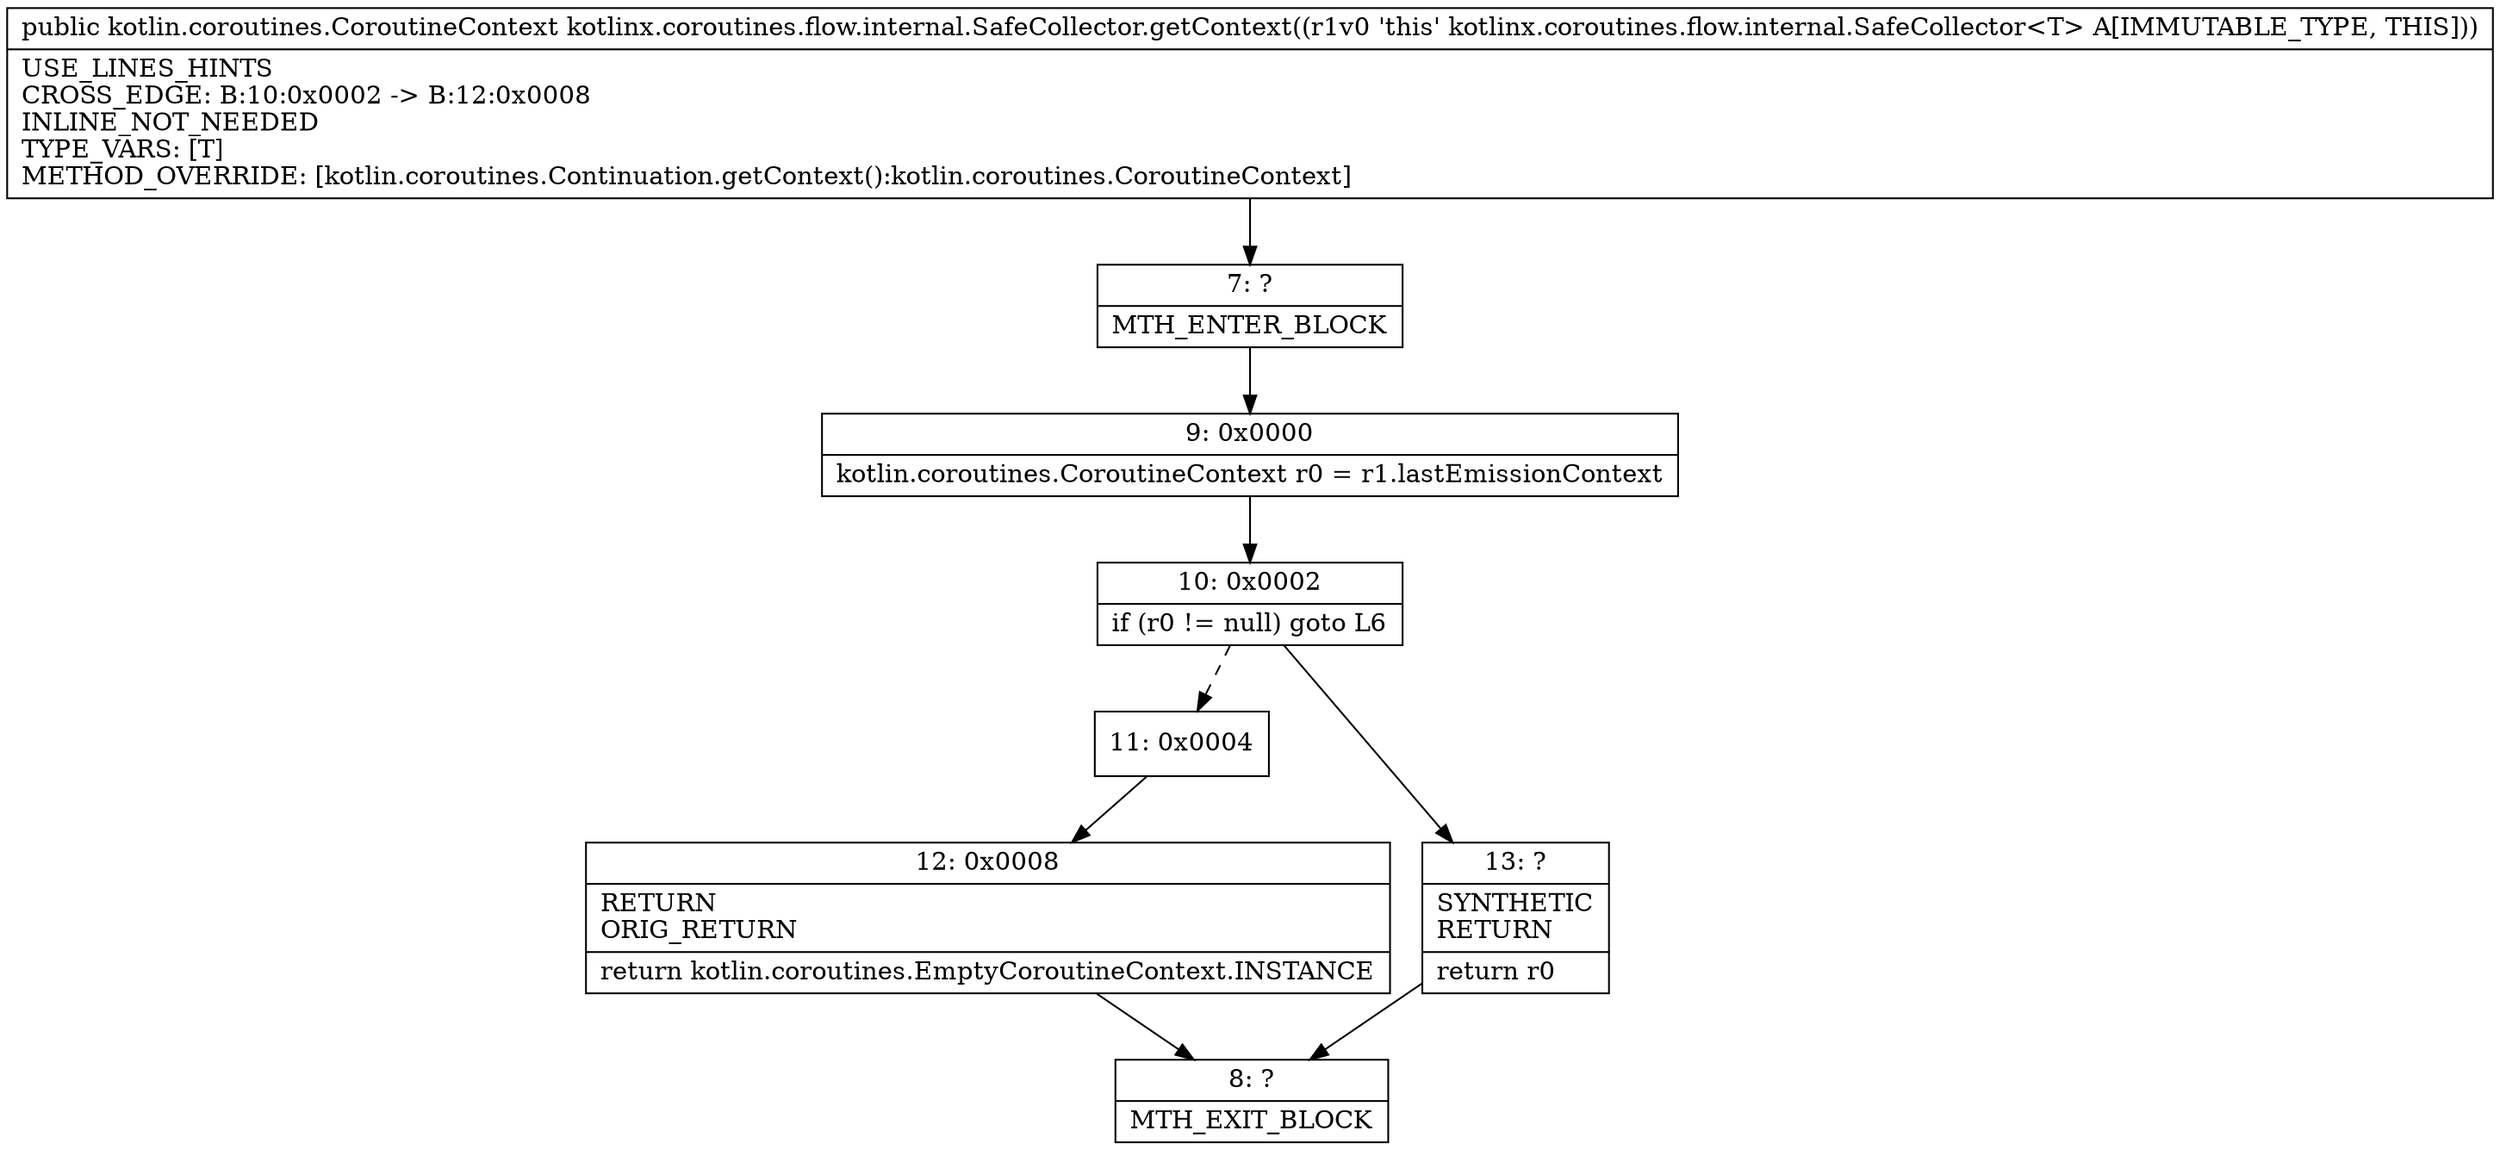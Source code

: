 digraph "CFG forkotlinx.coroutines.flow.internal.SafeCollector.getContext()Lkotlin\/coroutines\/CoroutineContext;" {
Node_7 [shape=record,label="{7\:\ ?|MTH_ENTER_BLOCK\l}"];
Node_9 [shape=record,label="{9\:\ 0x0000|kotlin.coroutines.CoroutineContext r0 = r1.lastEmissionContext\l}"];
Node_10 [shape=record,label="{10\:\ 0x0002|if (r0 != null) goto L6\l}"];
Node_11 [shape=record,label="{11\:\ 0x0004}"];
Node_12 [shape=record,label="{12\:\ 0x0008|RETURN\lORIG_RETURN\l|return kotlin.coroutines.EmptyCoroutineContext.INSTANCE\l}"];
Node_8 [shape=record,label="{8\:\ ?|MTH_EXIT_BLOCK\l}"];
Node_13 [shape=record,label="{13\:\ ?|SYNTHETIC\lRETURN\l|return r0\l}"];
MethodNode[shape=record,label="{public kotlin.coroutines.CoroutineContext kotlinx.coroutines.flow.internal.SafeCollector.getContext((r1v0 'this' kotlinx.coroutines.flow.internal.SafeCollector\<T\> A[IMMUTABLE_TYPE, THIS]))  | USE_LINES_HINTS\lCROSS_EDGE: B:10:0x0002 \-\> B:12:0x0008\lINLINE_NOT_NEEDED\lTYPE_VARS: [T]\lMETHOD_OVERRIDE: [kotlin.coroutines.Continuation.getContext():kotlin.coroutines.CoroutineContext]\l}"];
MethodNode -> Node_7;Node_7 -> Node_9;
Node_9 -> Node_10;
Node_10 -> Node_11[style=dashed];
Node_10 -> Node_13;
Node_11 -> Node_12;
Node_12 -> Node_8;
Node_13 -> Node_8;
}

